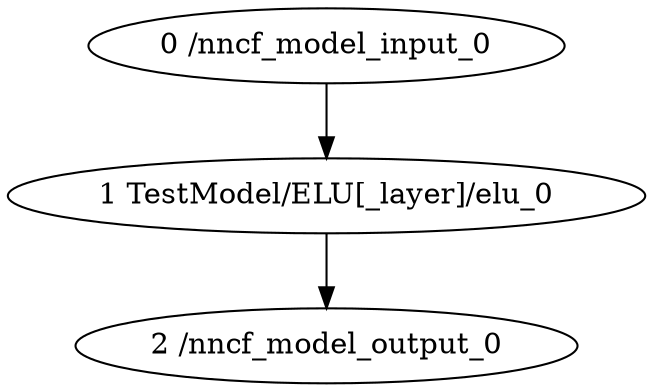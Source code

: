 strict digraph  {
"0 /nncf_model_input_0" [id=0, type=nncf_model_input];
"1 TestModel/ELU[_layer]/elu_0" [id=1, type=elu];
"2 /nncf_model_output_0" [id=2, type=nncf_model_output];
"0 /nncf_model_input_0" -> "1 TestModel/ELU[_layer]/elu_0";
"1 TestModel/ELU[_layer]/elu_0" -> "2 /nncf_model_output_0";
}
